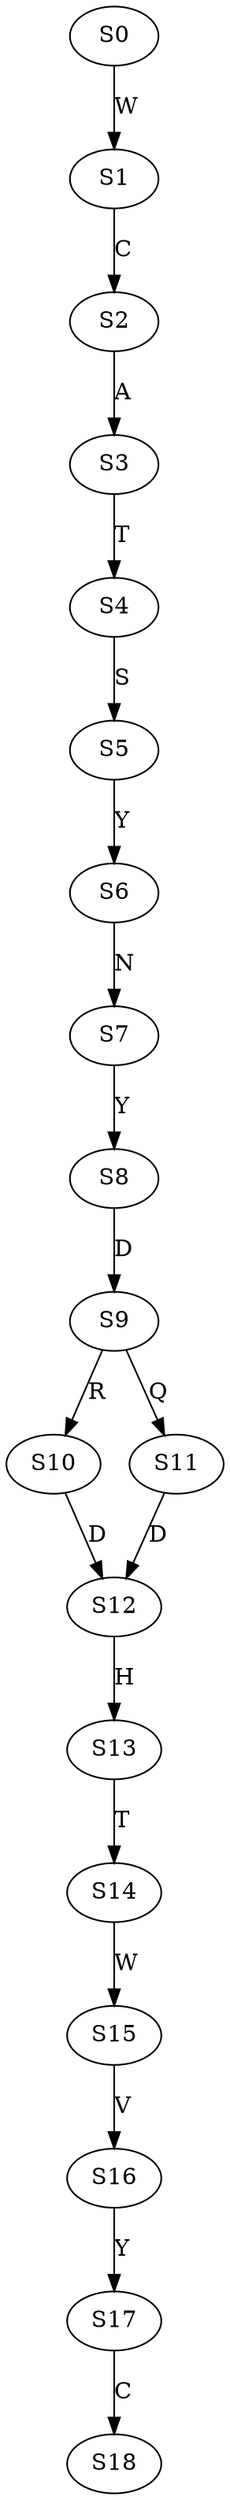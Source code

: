 strict digraph  {
	S0 -> S1 [ label = W ];
	S1 -> S2 [ label = C ];
	S2 -> S3 [ label = A ];
	S3 -> S4 [ label = T ];
	S4 -> S5 [ label = S ];
	S5 -> S6 [ label = Y ];
	S6 -> S7 [ label = N ];
	S7 -> S8 [ label = Y ];
	S8 -> S9 [ label = D ];
	S9 -> S10 [ label = R ];
	S9 -> S11 [ label = Q ];
	S10 -> S12 [ label = D ];
	S11 -> S12 [ label = D ];
	S12 -> S13 [ label = H ];
	S13 -> S14 [ label = T ];
	S14 -> S15 [ label = W ];
	S15 -> S16 [ label = V ];
	S16 -> S17 [ label = Y ];
	S17 -> S18 [ label = C ];
}
